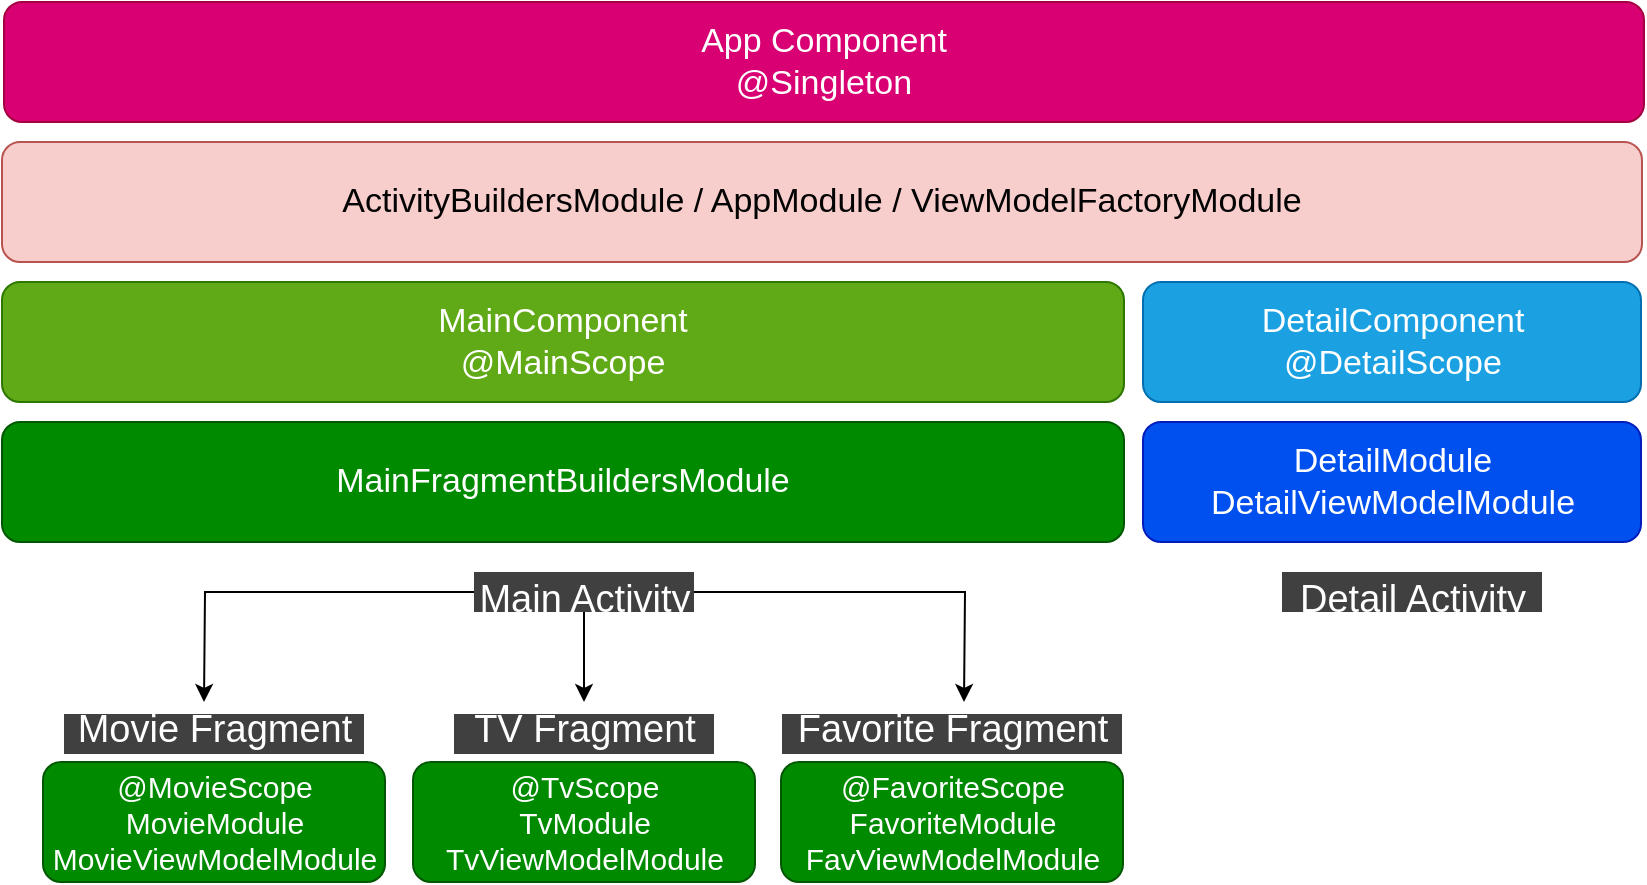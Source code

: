 <mxfile version="10.9.5" type="device"><diagram id="J03-MifDe2oyK0vE9KH4" name="Page-1"><mxGraphModel dx="1829" dy="584" grid="1" gridSize="10" guides="1" tooltips="1" connect="1" arrows="1" fold="1" page="1" pageScale="1" pageWidth="827" pageHeight="1169" math="0" shadow="0"><root><mxCell id="0"/><mxCell id="1" parent="0"/><mxCell id="zM-kEsssbNXPQ12X92GB-1" value="App Component&lt;br style=&quot;font-size: 17px;&quot;&gt;@Singleton" style="rounded=1;whiteSpace=wrap;html=1;fillColor=#d80073;strokeColor=#A50040;fontColor=#ffffff;fontSize=17;" vertex="1" parent="1"><mxGeometry y="40" width="820" height="60" as="geometry"/></mxCell><mxCell id="zM-kEsssbNXPQ12X92GB-2" value="ActivityBuildersModule / AppModule / ViewModelFactoryModule" style="rounded=1;whiteSpace=wrap;html=1;fillColor=#f8cecc;strokeColor=#b85450;fontSize=17;fontColor=#030303;" vertex="1" parent="1"><mxGeometry x="-1" y="110" width="820" height="60" as="geometry"/></mxCell><mxCell id="zM-kEsssbNXPQ12X92GB-3" value="MainComponent&lt;br&gt;@MainScope" style="rounded=1;whiteSpace=wrap;html=1;fillColor=#60a917;strokeColor=#2D7600;fontSize=17;fontColor=#ffffff;" vertex="1" parent="1"><mxGeometry x="-1" y="180" width="561" height="60" as="geometry"/></mxCell><mxCell id="zM-kEsssbNXPQ12X92GB-4" value="MainFragmentBuildersModule" style="rounded=1;whiteSpace=wrap;html=1;fillColor=#008a00;strokeColor=#005700;fontSize=17;fontColor=#ffffff;" vertex="1" parent="1"><mxGeometry x="-1" y="250" width="561" height="60" as="geometry"/></mxCell><mxCell id="zM-kEsssbNXPQ12X92GB-5" value="@MovieScope&lt;br style=&quot;font-size: 15px;&quot;&gt;MovieModule&lt;br style=&quot;font-size: 15px;&quot;&gt;MovieViewModelModule" style="rounded=1;whiteSpace=wrap;html=1;fontSize=15;fontColor=#ffffff;fillColor=#008a00;strokeColor=#005700;" vertex="1" parent="1"><mxGeometry x="19.5" y="420" width="171" height="60" as="geometry"/></mxCell><mxCell id="zM-kEsssbNXPQ12X92GB-10" style="edgeStyle=orthogonalEdgeStyle;rounded=0;orthogonalLoop=1;jettySize=auto;html=1;fontSize=19;fontColor=#FFFFFF;" edge="1" parent="1" source="zM-kEsssbNXPQ12X92GB-9"><mxGeometry relative="1" as="geometry"><mxPoint x="100" y="390" as="targetPoint"/></mxGeometry></mxCell><mxCell id="zM-kEsssbNXPQ12X92GB-12" style="edgeStyle=orthogonalEdgeStyle;rounded=0;orthogonalLoop=1;jettySize=auto;html=1;fontSize=19;fontColor=#FFFFFF;" edge="1" parent="1" source="zM-kEsssbNXPQ12X92GB-9"><mxGeometry relative="1" as="geometry"><mxPoint x="290" y="390" as="targetPoint"/></mxGeometry></mxCell><mxCell id="zM-kEsssbNXPQ12X92GB-23" style="edgeStyle=orthogonalEdgeStyle;rounded=0;orthogonalLoop=1;jettySize=auto;html=1;fontSize=15;fontColor=#FFFFFF;" edge="1" parent="1" source="zM-kEsssbNXPQ12X92GB-9"><mxGeometry relative="1" as="geometry"><mxPoint x="480" y="390" as="targetPoint"/></mxGeometry></mxCell><mxCell id="zM-kEsssbNXPQ12X92GB-9" value="Main Activity" style="text;html=1;resizable=0;points=[];autosize=1;align=center;verticalAlign=top;spacingTop=-4;fontSize=19;fontColor=#FFFFFF;fillColor=#404040;" vertex="1" parent="1"><mxGeometry x="235" y="325" width="110" height="20" as="geometry"/></mxCell><mxCell id="zM-kEsssbNXPQ12X92GB-13" value="Movie Fragment" style="text;html=1;resizable=0;points=[];autosize=1;align=center;verticalAlign=middle;spacingTop=-4;fontSize=19;fontColor=#FFFFFF;fillColor=#404040;" vertex="1" parent="1"><mxGeometry x="30" y="396" width="150" height="20" as="geometry"/></mxCell><mxCell id="zM-kEsssbNXPQ12X92GB-14" value="TV Fragment" style="text;html=1;resizable=0;points=[];autosize=1;align=center;verticalAlign=middle;spacingTop=-4;fontSize=19;fontColor=#FFFFFF;fillColor=#404040;" vertex="1" parent="1"><mxGeometry x="225" y="396" width="130" height="20" as="geometry"/></mxCell><mxCell id="zM-kEsssbNXPQ12X92GB-15" value="Favorite Fragment" style="text;html=1;resizable=0;points=[];autosize=1;align=center;verticalAlign=middle;spacingTop=-4;fontSize=19;fontColor=#FFFFFF;fillColor=#404040;" vertex="1" parent="1"><mxGeometry x="389.0" y="396" width="170" height="20" as="geometry"/></mxCell><mxCell id="zM-kEsssbNXPQ12X92GB-19" value="@TvScope&lt;br style=&quot;font-size: 15px&quot;&gt;TvModule&lt;br style=&quot;font-size: 15px&quot;&gt;TvViewModelModule" style="rounded=1;whiteSpace=wrap;html=1;fontSize=15;fontColor=#ffffff;fillColor=#008a00;strokeColor=#005700;verticalAlign=middle;" vertex="1" parent="1"><mxGeometry x="204.5" y="420" width="171" height="60" as="geometry"/></mxCell><mxCell id="zM-kEsssbNXPQ12X92GB-20" value="@FavoriteScope&lt;br style=&quot;font-size: 15px&quot;&gt;FavoriteModule&lt;br style=&quot;font-size: 15px&quot;&gt;FavViewModelModule" style="rounded=1;whiteSpace=wrap;html=1;fontSize=15;fontColor=#ffffff;fillColor=#008a00;strokeColor=#005700;" vertex="1" parent="1"><mxGeometry x="388.5" y="420" width="171" height="60" as="geometry"/></mxCell><mxCell id="zM-kEsssbNXPQ12X92GB-24" value="DetailComponent&lt;br&gt;@DetailScope" style="rounded=1;whiteSpace=wrap;html=1;fillColor=#1ba1e2;strokeColor=#006EAF;fontSize=17;fontColor=#ffffff;" vertex="1" parent="1"><mxGeometry x="569.5" y="180" width="249" height="60" as="geometry"/></mxCell><mxCell id="zM-kEsssbNXPQ12X92GB-25" value="DetailModule&lt;br&gt;DetailViewModelModule" style="rounded=1;whiteSpace=wrap;html=1;fillColor=#0050ef;strokeColor=#001DBC;fontSize=17;fontColor=#ffffff;" vertex="1" parent="1"><mxGeometry x="569.5" y="250" width="249" height="60" as="geometry"/></mxCell><mxCell id="zM-kEsssbNXPQ12X92GB-26" value="Detail Activity" style="text;html=1;resizable=0;points=[];autosize=1;align=center;verticalAlign=top;spacingTop=-4;fontSize=19;fontColor=#FFFFFF;fillColor=#404040;" vertex="1" parent="1"><mxGeometry x="639.0" y="325" width="130" height="20" as="geometry"/></mxCell></root></mxGraphModel></diagram></mxfile>